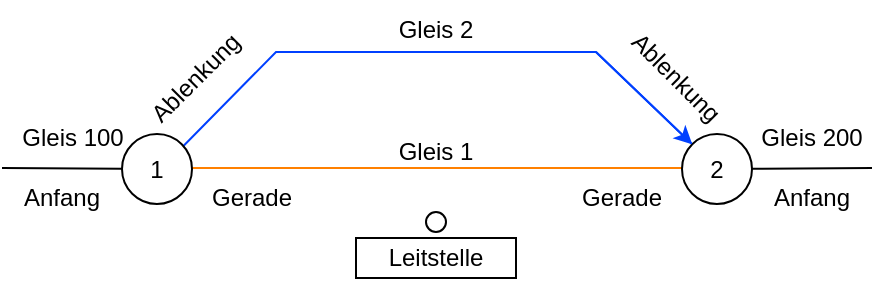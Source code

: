 <mxfile version="24.0.3" type="github">
  <diagram name="Page-1" id="6gWPEMETjJz6Jln8jHfX">
    <mxGraphModel dx="980" dy="525" grid="1" gridSize="10" guides="1" tooltips="1" connect="1" arrows="1" fold="1" page="1" pageScale="1" pageWidth="850" pageHeight="1100" math="0" shadow="0">
      <root>
        <mxCell id="0" />
        <mxCell id="1" parent="0" />
        <mxCell id="sM3u0f4Afnb12L3-TfQ_-14" value="Anfang" style="text;html=1;align=center;verticalAlign=middle;whiteSpace=wrap;rounded=0;" parent="1" vertex="1">
          <mxGeometry x="378" y="88" width="60" height="30" as="geometry" />
        </mxCell>
        <mxCell id="sM3u0f4Afnb12L3-TfQ_-10" value="Anfang" style="text;html=1;align=center;verticalAlign=middle;whiteSpace=wrap;rounded=0;" parent="1" vertex="1">
          <mxGeometry x="3" y="88" width="60" height="30" as="geometry" />
        </mxCell>
        <mxCell id="sM3u0f4Afnb12L3-TfQ_-1" value="" style="endArrow=none;html=1;rounded=0;strokeColor=#FF8000;" parent="1" edge="1">
          <mxGeometry width="50" height="50" relative="1" as="geometry">
            <mxPoint x="98" y="88" as="sourcePoint" />
            <mxPoint x="343" y="88" as="targetPoint" />
          </mxGeometry>
        </mxCell>
        <mxCell id="sM3u0f4Afnb12L3-TfQ_-2" value="" style="endArrow=none;html=1;rounded=0;strokeColor=#0040FF;entryX=0;entryY=0;entryDx=0;entryDy=0;" parent="1" target="sM3u0f4Afnb12L3-TfQ_-7" edge="1">
          <mxGeometry width="50" height="50" relative="1" as="geometry">
            <mxPoint x="92.726" y="77.979" as="sourcePoint" />
            <mxPoint x="348.126" y="78.126" as="targetPoint" />
            <Array as="points">
              <mxPoint x="140" y="30" />
              <mxPoint x="300" y="30" />
            </Array>
          </mxGeometry>
        </mxCell>
        <mxCell id="sM3u0f4Afnb12L3-TfQ_-3" value="" style="endArrow=none;html=1;rounded=0;exitX=0;exitY=0;exitDx=0;exitDy=0;" parent="1" source="sM3u0f4Afnb12L3-TfQ_-10" target="sM3u0f4Afnb12L3-TfQ_-6" edge="1">
          <mxGeometry width="50" height="50" relative="1" as="geometry">
            <mxPoint x="40" y="88" as="sourcePoint" />
            <mxPoint x="40" y="88" as="targetPoint" />
          </mxGeometry>
        </mxCell>
        <mxCell id="sM3u0f4Afnb12L3-TfQ_-4" value="" style="endArrow=none;html=1;rounded=0;entryX=1;entryY=0;entryDx=0;entryDy=0;" parent="1" source="sM3u0f4Afnb12L3-TfQ_-7" target="sM3u0f4Afnb12L3-TfQ_-14" edge="1">
          <mxGeometry width="50" height="50" relative="1" as="geometry">
            <mxPoint x="410" y="86" as="sourcePoint" />
            <mxPoint x="400" y="88" as="targetPoint" />
          </mxGeometry>
        </mxCell>
        <mxCell id="sM3u0f4Afnb12L3-TfQ_-6" value="1" style="ellipse;whiteSpace=wrap;html=1;aspect=fixed;" parent="1" vertex="1">
          <mxGeometry x="63" y="71" width="35" height="35" as="geometry" />
        </mxCell>
        <mxCell id="sM3u0f4Afnb12L3-TfQ_-7" value="2" style="ellipse;whiteSpace=wrap;html=1;aspect=fixed;" parent="1" vertex="1">
          <mxGeometry x="343" y="71" width="35" height="35" as="geometry" />
        </mxCell>
        <mxCell id="sM3u0f4Afnb12L3-TfQ_-11" value="Ablenkung" style="text;html=1;align=center;verticalAlign=middle;whiteSpace=wrap;rounded=0;rotation=-45;" parent="1" vertex="1">
          <mxGeometry x="70" y="28" width="60" height="30" as="geometry" />
        </mxCell>
        <mxCell id="sM3u0f4Afnb12L3-TfQ_-12" value="Gerade" style="text;html=1;align=center;verticalAlign=middle;whiteSpace=wrap;rounded=0;" parent="1" vertex="1">
          <mxGeometry x="98" y="88" width="60" height="30" as="geometry" />
        </mxCell>
        <mxCell id="sM3u0f4Afnb12L3-TfQ_-13" value="Gerade" style="text;html=1;align=center;verticalAlign=middle;whiteSpace=wrap;rounded=0;" parent="1" vertex="1">
          <mxGeometry x="283" y="88" width="60" height="30" as="geometry" />
        </mxCell>
        <mxCell id="sM3u0f4Afnb12L3-TfQ_-15" value="Ablenkung" style="text;html=1;align=center;verticalAlign=middle;whiteSpace=wrap;rounded=0;rotation=45;" parent="1" vertex="1">
          <mxGeometry x="310" y="28" width="60" height="30" as="geometry" />
        </mxCell>
        <mxCell id="ISOry_faHnK0qy785eYx-1" value="Gleis 1" style="text;html=1;align=center;verticalAlign=middle;whiteSpace=wrap;rounded=0;" parent="1" vertex="1">
          <mxGeometry x="190" y="65" width="60" height="30" as="geometry" />
        </mxCell>
        <mxCell id="ISOry_faHnK0qy785eYx-2" value="Gleis 2" style="text;html=1;align=center;verticalAlign=middle;whiteSpace=wrap;rounded=0;" parent="1" vertex="1">
          <mxGeometry x="190" y="4" width="60" height="30" as="geometry" />
        </mxCell>
        <mxCell id="-zthtD0BzeRYrleFw7-B-1" value="" style="ellipse;whiteSpace=wrap;html=1;aspect=fixed;" vertex="1" parent="1">
          <mxGeometry x="215" y="110" width="10" height="10" as="geometry" />
        </mxCell>
        <mxCell id="-zthtD0BzeRYrleFw7-B-2" value="Leitstelle" style="rounded=0;whiteSpace=wrap;html=1;" vertex="1" parent="1">
          <mxGeometry x="180" y="123" width="80" height="20" as="geometry" />
        </mxCell>
        <mxCell id="-zthtD0BzeRYrleFw7-B-3" value="Gleis 100" style="text;html=1;align=center;verticalAlign=middle;resizable=0;points=[];autosize=1;strokeColor=none;fillColor=none;" vertex="1" parent="1">
          <mxGeometry x="3" y="58" width="70" height="30" as="geometry" />
        </mxCell>
        <mxCell id="-zthtD0BzeRYrleFw7-B-4" value="Gleis 200" style="text;html=1;align=center;verticalAlign=middle;whiteSpace=wrap;rounded=0;" vertex="1" parent="1">
          <mxGeometry x="378" y="58" width="60" height="30" as="geometry" />
        </mxCell>
        <mxCell id="-zthtD0BzeRYrleFw7-B-5" value="" style="endArrow=classic;html=1;rounded=0;strokeColor=#0040FF;entryX=0;entryY=0;entryDx=0;entryDy=0;" edge="1" parent="1" target="sM3u0f4Afnb12L3-TfQ_-7">
          <mxGeometry width="50" height="50" relative="1" as="geometry">
            <mxPoint x="300" y="30" as="sourcePoint" />
            <mxPoint x="350" y="80" as="targetPoint" />
          </mxGeometry>
        </mxCell>
      </root>
    </mxGraphModel>
  </diagram>
</mxfile>
